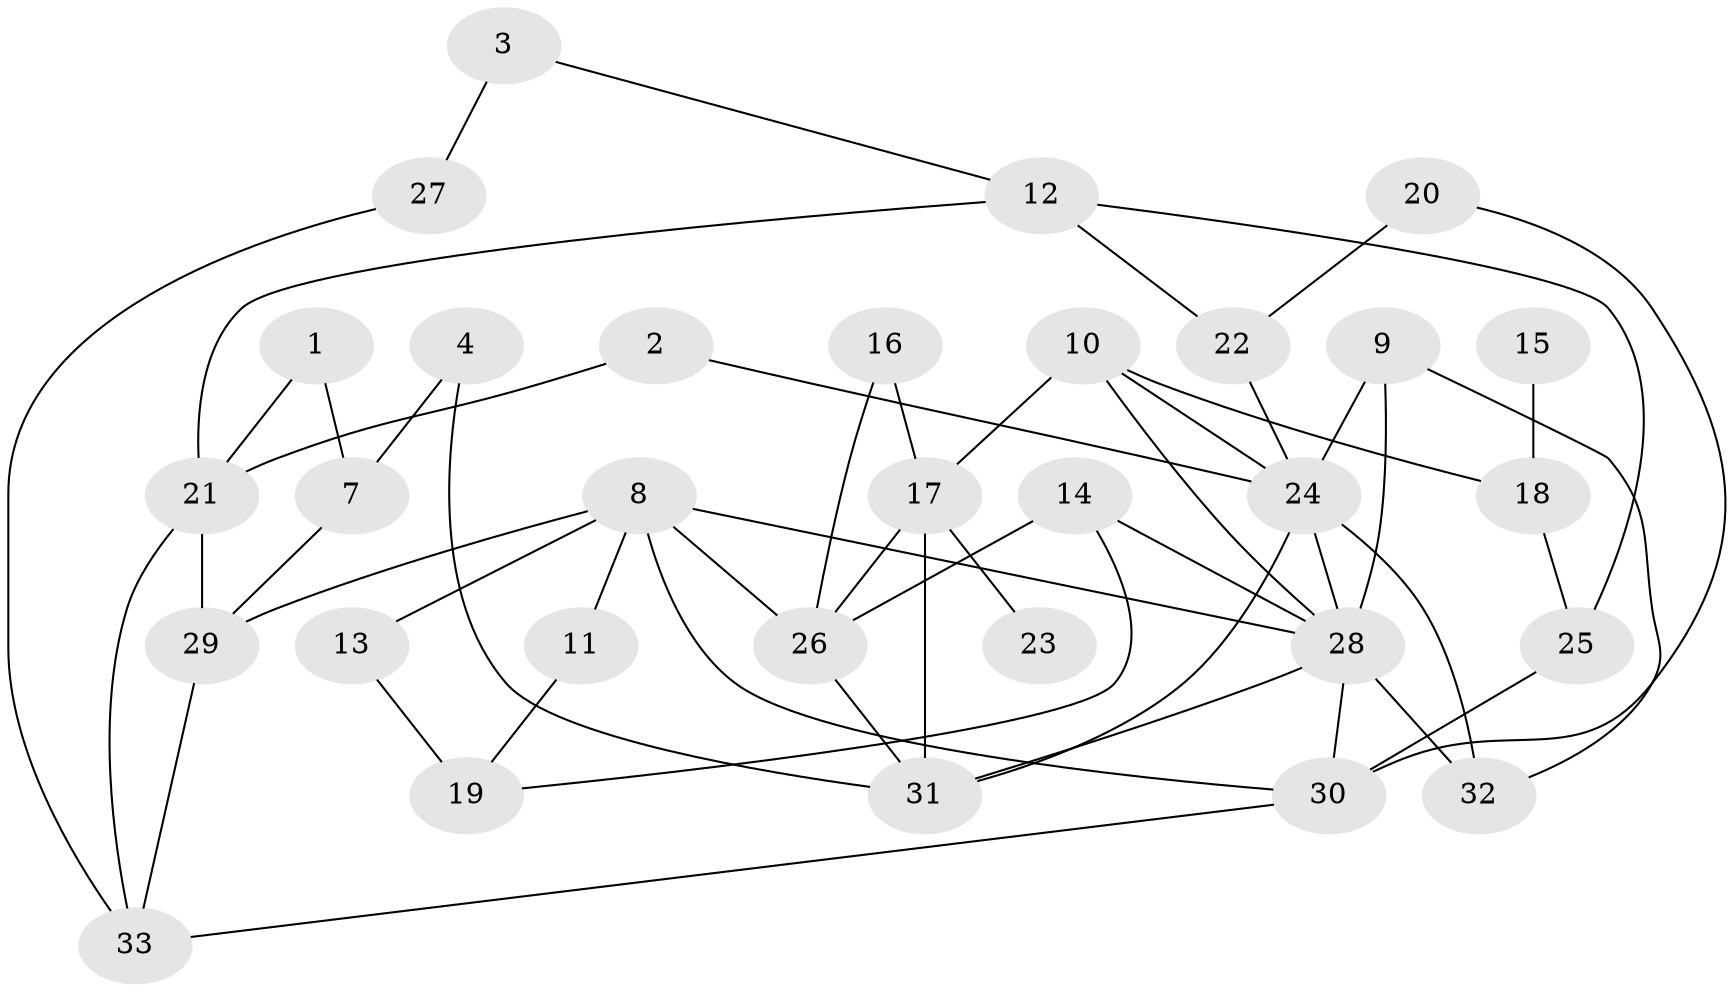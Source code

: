 // original degree distribution, {3: 0.18461538461538463, 4: 0.2, 2: 0.2923076923076923, 5: 0.09230769230769231, 1: 0.15384615384615385, 0: 0.03076923076923077, 7: 0.03076923076923077, 6: 0.015384615384615385}
// Generated by graph-tools (version 1.1) at 2025/00/03/09/25 03:00:54]
// undirected, 31 vertices, 53 edges
graph export_dot {
graph [start="1"]
  node [color=gray90,style=filled];
  1;
  2;
  3;
  4;
  7;
  8;
  9;
  10;
  11;
  12;
  13;
  14;
  15;
  16;
  17;
  18;
  19;
  20;
  21;
  22;
  23;
  24;
  25;
  26;
  27;
  28;
  29;
  30;
  31;
  32;
  33;
  1 -- 7 [weight=1.0];
  1 -- 21 [weight=1.0];
  2 -- 21 [weight=1.0];
  2 -- 24 [weight=1.0];
  3 -- 12 [weight=1.0];
  3 -- 27 [weight=1.0];
  4 -- 7 [weight=1.0];
  4 -- 31 [weight=1.0];
  7 -- 29 [weight=1.0];
  8 -- 11 [weight=1.0];
  8 -- 13 [weight=1.0];
  8 -- 26 [weight=1.0];
  8 -- 28 [weight=1.0];
  8 -- 29 [weight=1.0];
  8 -- 30 [weight=1.0];
  9 -- 24 [weight=2.0];
  9 -- 28 [weight=1.0];
  9 -- 32 [weight=1.0];
  10 -- 17 [weight=1.0];
  10 -- 18 [weight=1.0];
  10 -- 24 [weight=1.0];
  10 -- 28 [weight=1.0];
  11 -- 19 [weight=1.0];
  12 -- 21 [weight=1.0];
  12 -- 22 [weight=1.0];
  12 -- 25 [weight=1.0];
  13 -- 19 [weight=2.0];
  14 -- 19 [weight=1.0];
  14 -- 26 [weight=1.0];
  14 -- 28 [weight=1.0];
  15 -- 18 [weight=1.0];
  16 -- 17 [weight=1.0];
  16 -- 26 [weight=1.0];
  17 -- 23 [weight=2.0];
  17 -- 26 [weight=2.0];
  17 -- 31 [weight=3.0];
  18 -- 25 [weight=1.0];
  20 -- 22 [weight=1.0];
  20 -- 30 [weight=1.0];
  21 -- 29 [weight=1.0];
  21 -- 33 [weight=1.0];
  22 -- 24 [weight=2.0];
  24 -- 28 [weight=2.0];
  24 -- 31 [weight=1.0];
  24 -- 32 [weight=1.0];
  25 -- 30 [weight=1.0];
  26 -- 31 [weight=1.0];
  27 -- 33 [weight=1.0];
  28 -- 30 [weight=1.0];
  28 -- 31 [weight=1.0];
  28 -- 32 [weight=1.0];
  29 -- 33 [weight=1.0];
  30 -- 33 [weight=1.0];
}
